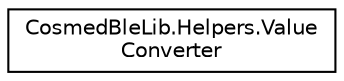 digraph "Graphical Class Hierarchy"
{
 // LATEX_PDF_SIZE
  edge [fontname="Helvetica",fontsize="10",labelfontname="Helvetica",labelfontsize="10"];
  node [fontname="Helvetica",fontsize="10",shape=record];
  rankdir="LR";
  Node0 [label="CosmedBleLib.Helpers.Value\lConverter",height=0.2,width=0.4,color="black", fillcolor="white", style="filled",URL="$class_cosmed_ble_lib_1_1_helpers_1_1_value_converter.html",tooltip="Helper class to change the values so they're easily consumable. Converts GenericGattCharacteristic...."];
}
